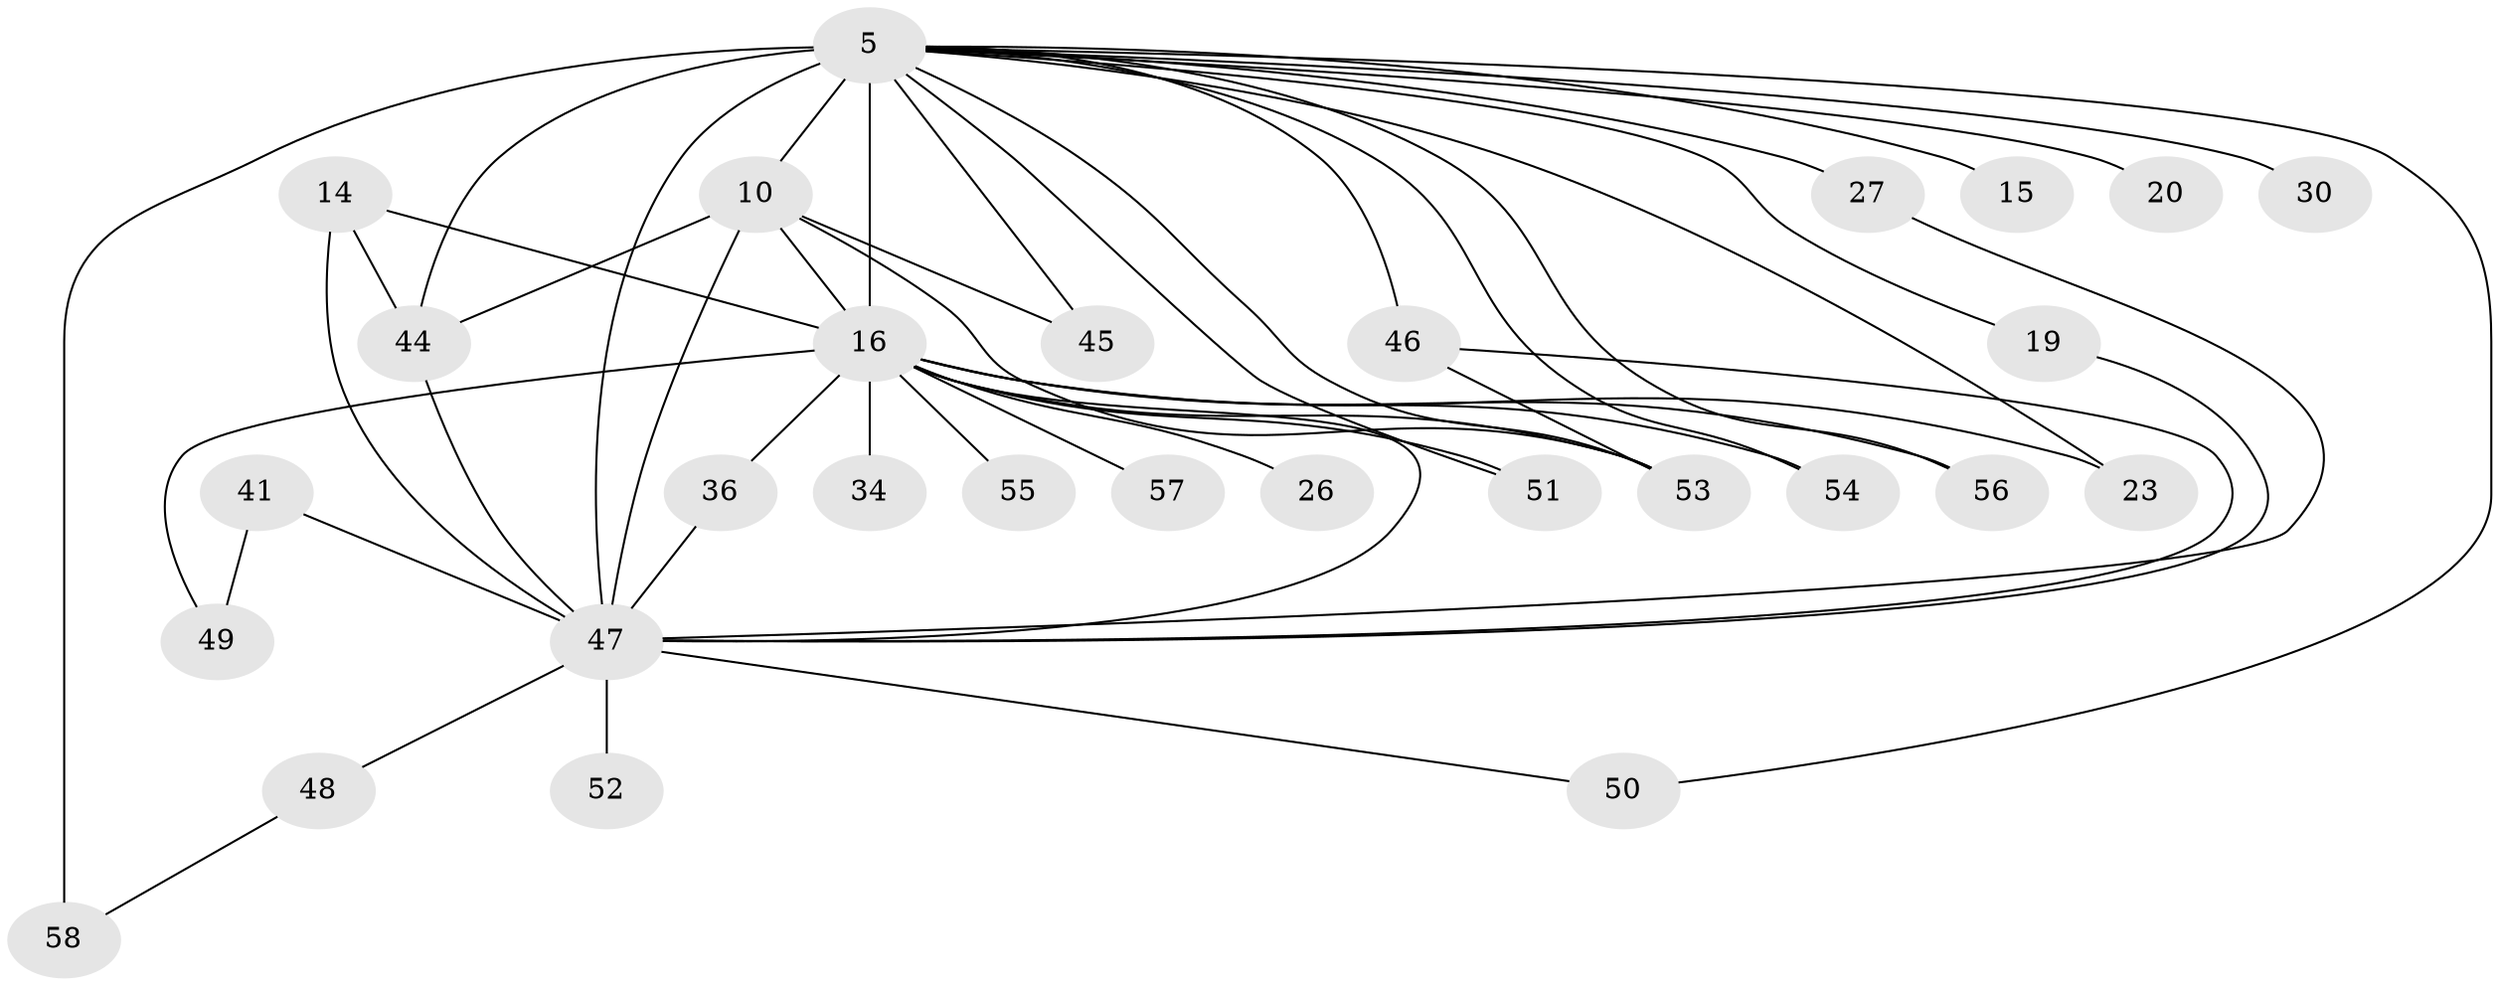 // original degree distribution, {18: 0.017241379310344827, 22: 0.017241379310344827, 16: 0.05172413793103448, 15: 0.017241379310344827, 14: 0.017241379310344827, 19: 0.017241379310344827, 13: 0.017241379310344827, 10: 0.017241379310344827, 4: 0.1724137931034483, 2: 0.5344827586206896, 3: 0.1206896551724138}
// Generated by graph-tools (version 1.1) at 2025/43/03/09/25 04:43:47]
// undirected, 29 vertices, 50 edges
graph export_dot {
graph [start="1"]
  node [color=gray90,style=filled];
  5 [super="+1+4"];
  10 [super="+9"];
  14;
  15;
  16 [super="+8"];
  19;
  20;
  23;
  26;
  27 [super="+24"];
  30;
  34;
  36 [super="+29"];
  41;
  44 [super="+13+28+32"];
  45 [super="+37+42"];
  46 [super="+43"];
  47 [super="+39+35+7"];
  48;
  49;
  50;
  51;
  52;
  53 [super="+31+38"];
  54;
  55;
  56;
  57;
  58 [super="+40"];
  5 -- 10 [weight=8];
  5 -- 23;
  5 -- 30 [weight=2];
  5 -- 51;
  5 -- 58 [weight=3];
  5 -- 15 [weight=2];
  5 -- 50;
  5 -- 19;
  5 -- 54;
  5 -- 27 [weight=2];
  5 -- 45 [weight=3];
  5 -- 47 [weight=9];
  5 -- 44 [weight=5];
  5 -- 16 [weight=9];
  5 -- 20 [weight=2];
  5 -- 53;
  5 -- 56;
  5 -- 46 [weight=2];
  10 -- 45;
  10 -- 53;
  10 -- 44;
  10 -- 47 [weight=6];
  10 -- 16 [weight=4];
  14 -- 44;
  14 -- 47;
  14 -- 16 [weight=2];
  16 -- 23;
  16 -- 26 [weight=2];
  16 -- 34;
  16 -- 36 [weight=2];
  16 -- 47 [weight=6];
  16 -- 49;
  16 -- 51;
  16 -- 53 [weight=3];
  16 -- 54;
  16 -- 55;
  16 -- 56;
  16 -- 57 [weight=2];
  19 -- 47;
  27 -- 47;
  36 -- 47;
  41 -- 49;
  41 -- 47 [weight=2];
  44 -- 47;
  46 -- 53;
  46 -- 47;
  47 -- 52 [weight=2];
  47 -- 48;
  47 -- 50;
  48 -- 58;
}
